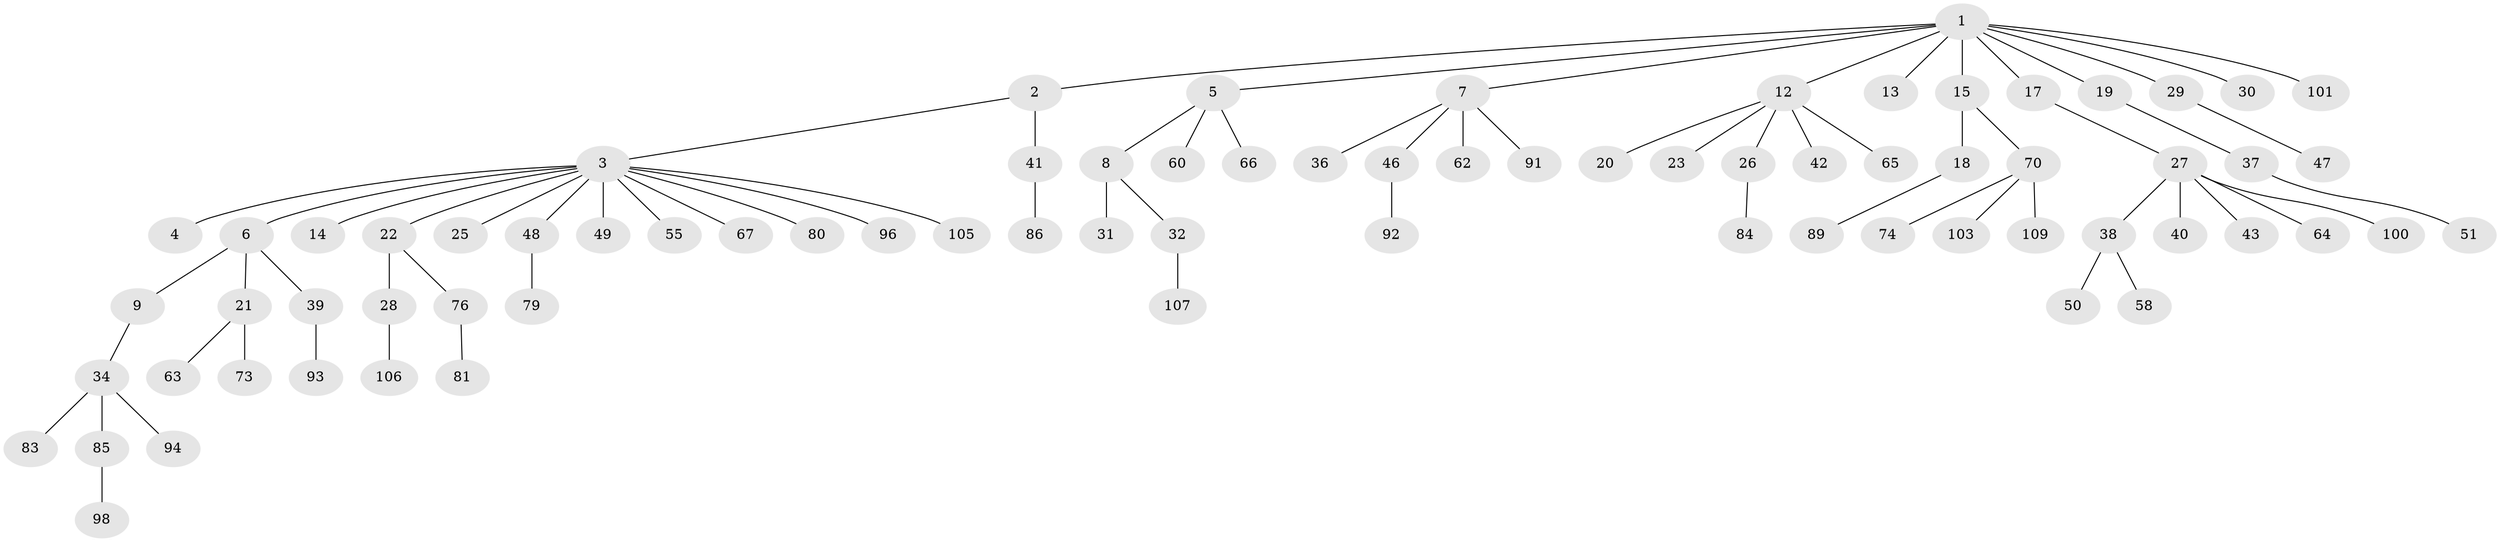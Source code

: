 // original degree distribution, {4: 0.01834862385321101, 9: 0.01834862385321101, 1: 0.5321100917431193, 5: 0.03669724770642202, 3: 0.12844036697247707, 2: 0.23853211009174313, 6: 0.027522935779816515}
// Generated by graph-tools (version 1.1) at 2025/42/03/06/25 10:42:04]
// undirected, 77 vertices, 76 edges
graph export_dot {
graph [start="1"]
  node [color=gray90,style=filled];
  1 [super="+10"];
  2 [super="+71"];
  3 [super="+24"];
  4;
  5 [super="+16"];
  6 [super="+69"];
  7 [super="+11"];
  8;
  9;
  12 [super="+33"];
  13;
  14;
  15;
  17;
  18 [super="+78"];
  19;
  20 [super="+104"];
  21 [super="+35"];
  22;
  23 [super="+52"];
  25;
  26 [super="+75"];
  27 [super="+59"];
  28 [super="+56"];
  29 [super="+102"];
  30;
  31 [super="+88"];
  32 [super="+99"];
  34 [super="+57"];
  36;
  37 [super="+61"];
  38 [super="+45"];
  39 [super="+90"];
  40 [super="+44"];
  41 [super="+72"];
  42;
  43 [super="+54"];
  46 [super="+108"];
  47;
  48;
  49 [super="+53"];
  50 [super="+68"];
  51;
  55;
  58;
  60;
  62 [super="+87"];
  63;
  64;
  65 [super="+82"];
  66;
  67;
  70 [super="+77"];
  73;
  74;
  76 [super="+97"];
  79 [super="+95"];
  80;
  81;
  83;
  84;
  85;
  86;
  89;
  91;
  92;
  93;
  94;
  96;
  98;
  100;
  101;
  103;
  105;
  106;
  107;
  109;
  1 -- 2;
  1 -- 5;
  1 -- 7;
  1 -- 101;
  1 -- 12;
  1 -- 13;
  1 -- 15;
  1 -- 17;
  1 -- 19;
  1 -- 29;
  1 -- 30;
  2 -- 3;
  2 -- 41;
  3 -- 4;
  3 -- 6;
  3 -- 14;
  3 -- 22;
  3 -- 67;
  3 -- 96;
  3 -- 105;
  3 -- 48;
  3 -- 80;
  3 -- 49;
  3 -- 55;
  3 -- 25;
  5 -- 8;
  5 -- 60;
  5 -- 66;
  6 -- 9;
  6 -- 21;
  6 -- 39;
  7 -- 36;
  7 -- 62;
  7 -- 91;
  7 -- 46;
  8 -- 31;
  8 -- 32;
  9 -- 34;
  12 -- 20;
  12 -- 23;
  12 -- 26;
  12 -- 42;
  12 -- 65;
  15 -- 18;
  15 -- 70;
  17 -- 27;
  18 -- 89;
  19 -- 37;
  21 -- 73;
  21 -- 63;
  22 -- 28;
  22 -- 76;
  26 -- 84;
  27 -- 38;
  27 -- 40;
  27 -- 43;
  27 -- 64;
  27 -- 100;
  28 -- 106;
  29 -- 47;
  32 -- 107;
  34 -- 83;
  34 -- 85;
  34 -- 94;
  37 -- 51;
  38 -- 58;
  38 -- 50;
  39 -- 93;
  41 -- 86;
  46 -- 92;
  48 -- 79;
  70 -- 74;
  70 -- 103;
  70 -- 109;
  76 -- 81;
  85 -- 98;
}
